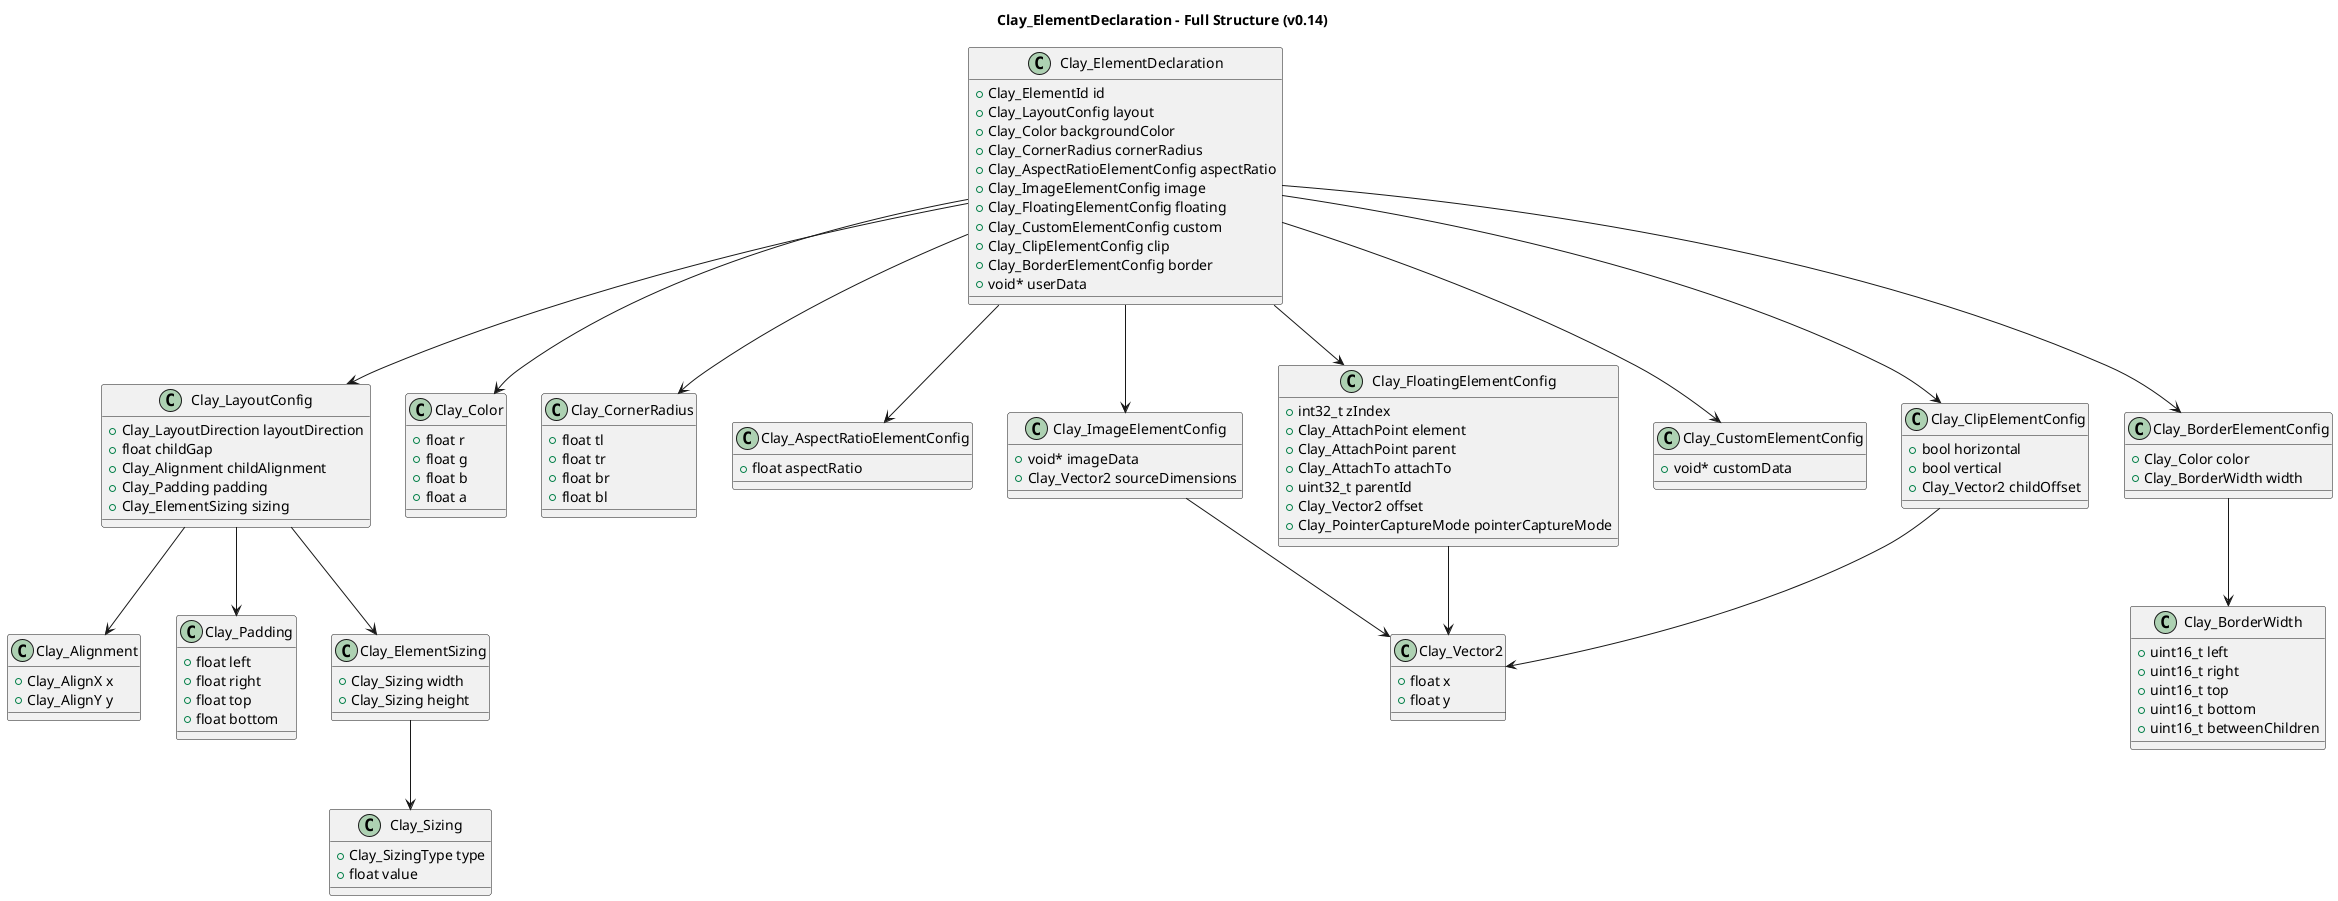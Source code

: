 @startuml
title Clay_ElementDeclaration - Full Structure (v0.14)

class Clay_ElementDeclaration {
    + Clay_ElementId id
    + Clay_LayoutConfig layout
    + Clay_Color backgroundColor
    + Clay_CornerRadius cornerRadius
    + Clay_AspectRatioElementConfig aspectRatio
    + Clay_ImageElementConfig image
    + Clay_FloatingElementConfig floating
    + Clay_CustomElementConfig custom
    + Clay_ClipElementConfig clip
    + Clay_BorderElementConfig border
    + void* userData
}

class Clay_LayoutConfig {
    + Clay_LayoutDirection layoutDirection
    + float childGap
    + Clay_Alignment childAlignment
    + Clay_Padding padding
    + Clay_ElementSizing sizing
}

class Clay_Alignment {
    + Clay_AlignX x
    + Clay_AlignY y
}

class Clay_Padding {
    + float left
    + float right
    + float top
    + float bottom
}

class Clay_ElementSizing {
    + Clay_Sizing width
    + Clay_Sizing height
}

class Clay_Sizing {
    + Clay_SizingType type
    + float value
}

class Clay_Color {
    + float r
    + float g
    + float b
    + float a
}

class Clay_CornerRadius {
    + float tl
    + float tr
    + float br
    + float bl
}

class Clay_AspectRatioElementConfig {
    + float aspectRatio
}

class Clay_ImageElementConfig {
    + void* imageData
    + Clay_Vector2 sourceDimensions
}

class Clay_Vector2 {
    + float x
    + float y
}

class Clay_FloatingElementConfig {
    + int32_t zIndex
    + Clay_AttachPoint element
    + Clay_AttachPoint parent
    + Clay_AttachTo attachTo
    + uint32_t parentId
    + Clay_Vector2 offset
    + Clay_PointerCaptureMode pointerCaptureMode
}

class Clay_CustomElementConfig {
    + void* customData
}

class Clay_ClipElementConfig {
    + bool horizontal
    + bool vertical
    + Clay_Vector2 childOffset
}

class Clay_BorderElementConfig {
    + Clay_Color color
    + Clay_BorderWidth width
}

class Clay_BorderWidth {
    + uint16_t left
    + uint16_t right
    + uint16_t top
    + uint16_t bottom
    + uint16_t betweenChildren
}

Clay_ElementDeclaration --> Clay_LayoutConfig
Clay_ElementDeclaration --> Clay_Color
Clay_ElementDeclaration --> Clay_CornerRadius
Clay_ElementDeclaration --> Clay_AspectRatioElementConfig
Clay_ElementDeclaration --> Clay_ImageElementConfig
Clay_ElementDeclaration --> Clay_FloatingElementConfig
Clay_ElementDeclaration --> Clay_CustomElementConfig
Clay_ElementDeclaration --> Clay_ClipElementConfig
Clay_ElementDeclaration --> Clay_BorderElementConfig

Clay_LayoutConfig --> Clay_Alignment
Clay_LayoutConfig --> Clay_Padding
Clay_LayoutConfig --> Clay_ElementSizing

Clay_ElementSizing --> Clay_Sizing
Clay_ImageElementConfig --> Clay_Vector2
Clay_FloatingElementConfig --> Clay_Vector2
Clay_ClipElementConfig --> Clay_Vector2
Clay_BorderElementConfig --> Clay_BorderWidth

@enduml